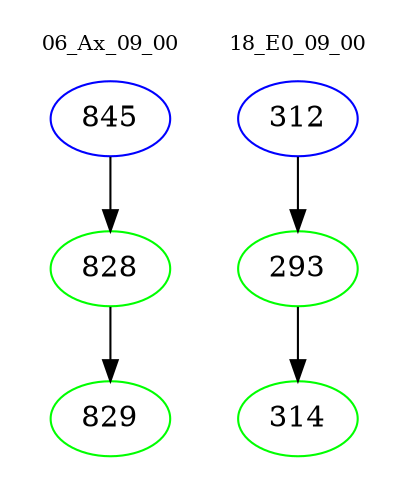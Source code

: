 digraph{
subgraph cluster_0 {
color = white
label = "06_Ax_09_00";
fontsize=10;
T0_845 [label="845", color="blue"]
T0_845 -> T0_828 [color="black"]
T0_828 [label="828", color="green"]
T0_828 -> T0_829 [color="black"]
T0_829 [label="829", color="green"]
}
subgraph cluster_1 {
color = white
label = "18_E0_09_00";
fontsize=10;
T1_312 [label="312", color="blue"]
T1_312 -> T1_293 [color="black"]
T1_293 [label="293", color="green"]
T1_293 -> T1_314 [color="black"]
T1_314 [label="314", color="green"]
}
}
